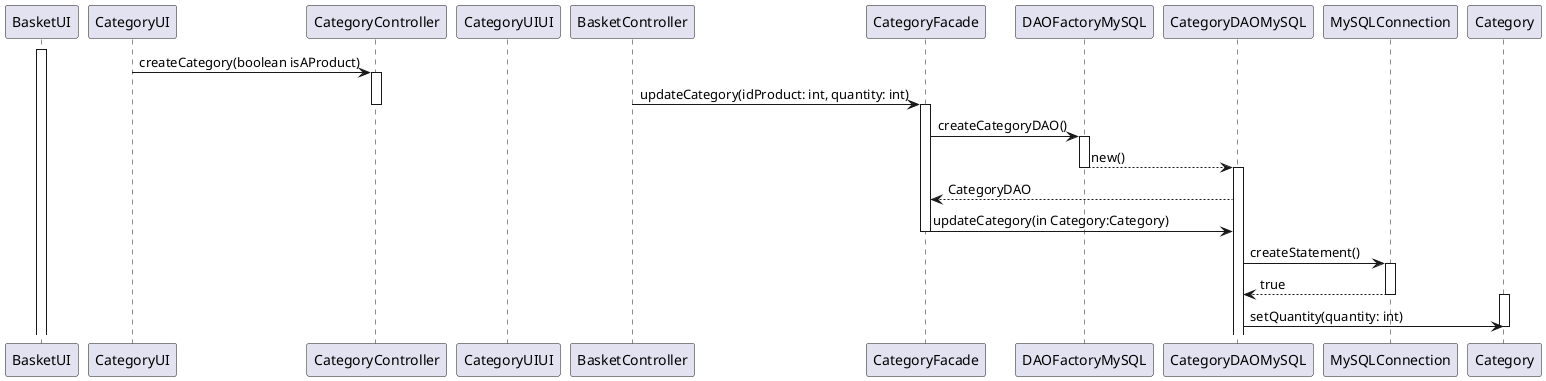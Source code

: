 @startuml
activate BasketUI
CategoryUI -> CategoryController : createCategory(boolean isAProduct)
deactivate CategoryUIUI
activate CategoryController
BasketController -> CategoryFacade : updateCategory(idProduct: int, quantity: int)
deactivate CategoryController
activate CategoryFacade
CategoryFacade -> DAOFactoryMySQL : createCategoryDAO()
activate DAOFactoryMySQL
DAOFactoryMySQL --> CategoryDAOMySQL: new()
deactivate DAOFactoryMySQL
activate CategoryDAOMySQL
CategoryDAOMySQL --> CategoryFacade: CategoryDAO
CategoryFacade -> CategoryDAOMySQL : updateCategory(in Category:Category)
deactivate CategoryFacade
CategoryDAOMySQL -> MySQLConnection : createStatement()
activate MySQLConnection
MySQLConnection --> CategoryDAOMySQL: true
deactivate MySQLConnection
activate Category
CategoryDAOMySQL -> Category : setQuantity(quantity: int)
deactivate Category
deactivate CategoryFacade
@enduml